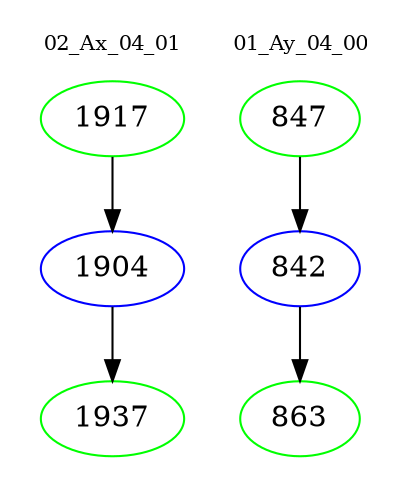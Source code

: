 digraph{
subgraph cluster_0 {
color = white
label = "02_Ax_04_01";
fontsize=10;
T0_1917 [label="1917", color="green"]
T0_1917 -> T0_1904 [color="black"]
T0_1904 [label="1904", color="blue"]
T0_1904 -> T0_1937 [color="black"]
T0_1937 [label="1937", color="green"]
}
subgraph cluster_1 {
color = white
label = "01_Ay_04_00";
fontsize=10;
T1_847 [label="847", color="green"]
T1_847 -> T1_842 [color="black"]
T1_842 [label="842", color="blue"]
T1_842 -> T1_863 [color="black"]
T1_863 [label="863", color="green"]
}
}
